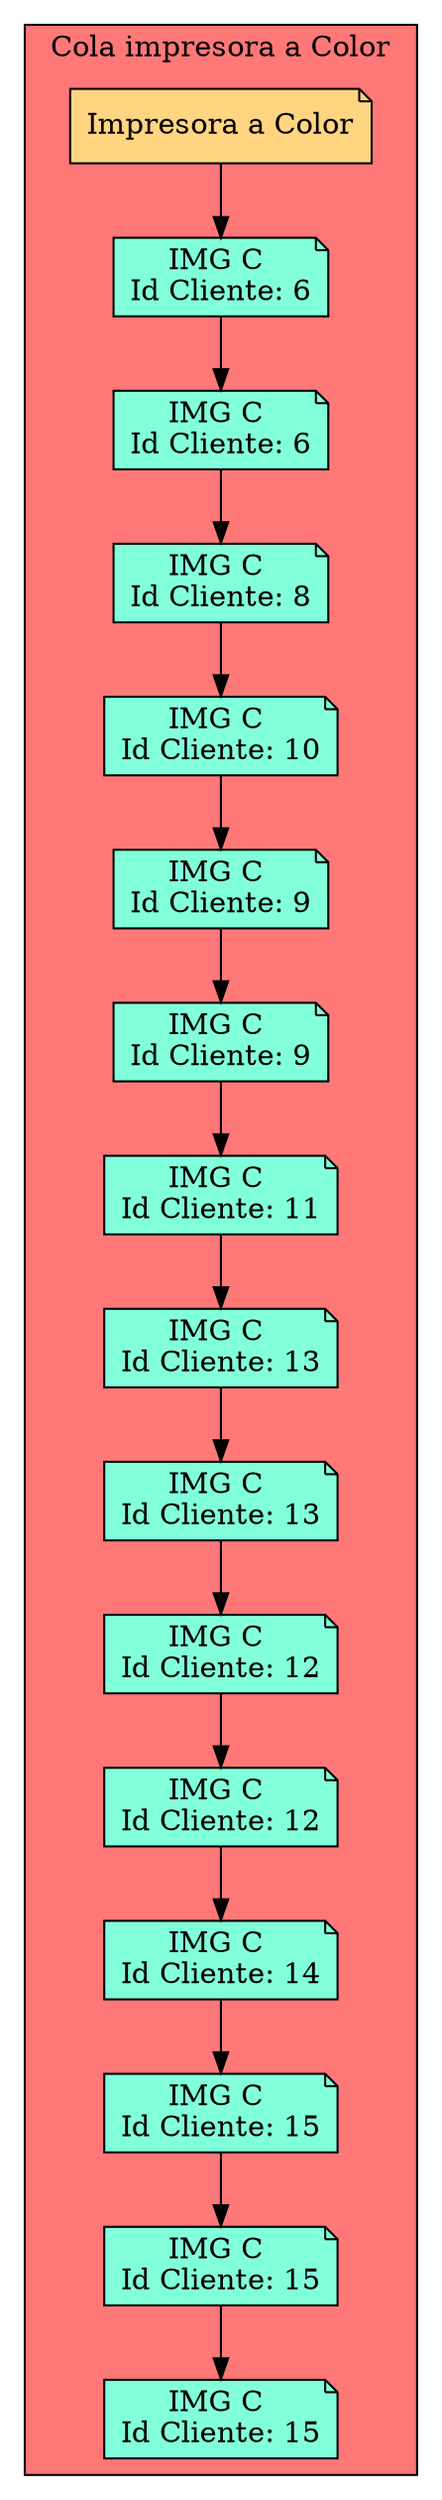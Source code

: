 digraph L {
node[shape=note fillcolor="#A181FF" style =filled]
subgraph cluster_p{
    label= " Cola impresora a Color "
 raiz[label = "Impresora a Color" fillcolor="#FFD581" ]    bgcolor = "#FF7878"
Nodo1233990028[label="IMG C 
Id Cliente: 6",fillcolor="#81FFDA"]
Nodo1847008471[label="IMG C 
Id Cliente: 6",fillcolor="#81FFDA"]
Nodo1932831450[label="IMG C 
Id Cliente: 8",fillcolor="#81FFDA"]
Nodo1904253191[label="IMG C 
Id Cliente: 10",fillcolor="#81FFDA"]
Nodo1021436681[label="IMG C 
Id Cliente: 9",fillcolor="#81FFDA"]
Nodo1790585734[label="IMG C 
Id Cliente: 9",fillcolor="#81FFDA"]
Nodo842741472[label="IMG C 
Id Cliente: 11",fillcolor="#81FFDA"]
Nodo112797691[label="IMG C 
Id Cliente: 13",fillcolor="#81FFDA"]
Nodo1045997582[label="IMG C 
Id Cliente: 13",fillcolor="#81FFDA"]
Nodo1741979653[label="IMG C 
Id Cliente: 12",fillcolor="#81FFDA"]
Nodo166794956[label="IMG C 
Id Cliente: 12",fillcolor="#81FFDA"]
Nodo1364913072[label="IMG C 
Id Cliente: 14",fillcolor="#81FFDA"]
Nodo1549725679[label="IMG C 
Id Cliente: 15",fillcolor="#81FFDA"]
Nodo371800738[label="IMG C 
Id Cliente: 15",fillcolor="#81FFDA"]
Nodo1364767791[label="IMG C 
Id Cliente: 15",fillcolor="#81FFDA"]

raiz->Nodo1233990028
Nodo1233990028 -> Nodo1847008471

Nodo1847008471 -> Nodo1932831450

Nodo1932831450 -> Nodo1904253191

Nodo1904253191 -> Nodo1021436681

Nodo1021436681 -> Nodo1790585734

Nodo1790585734 -> Nodo842741472

Nodo842741472 -> Nodo112797691

Nodo112797691 -> Nodo1045997582

Nodo1045997582 -> Nodo1741979653

Nodo1741979653 -> Nodo166794956

Nodo166794956 -> Nodo1364913072

Nodo1364913072 -> Nodo1549725679

Nodo1549725679 -> Nodo371800738

Nodo371800738 -> Nodo1364767791
}}